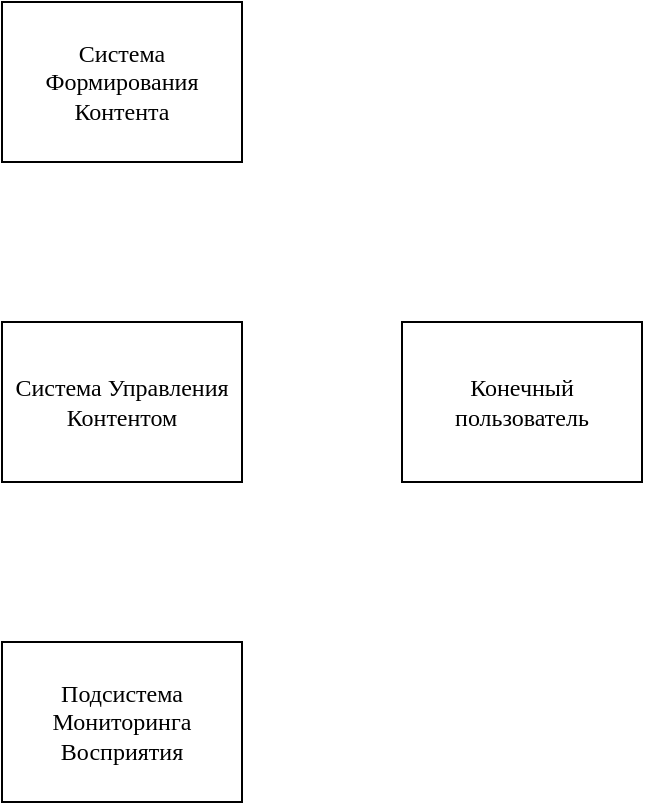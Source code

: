 <mxfile version="10.6.0" type="github"><diagram id="D7iKQ1cfmW3lZDFuZWMp" name="Page-1"><mxGraphModel dx="929" dy="537" grid="1" gridSize="10" guides="1" tooltips="1" connect="1" arrows="1" fold="1" page="1" pageScale="1" pageWidth="826" pageHeight="1169" math="0" shadow="0"><root><mxCell id="0"/><mxCell id="1" parent="0"/><mxCell id="l6epAWVt3fO6RBQjjSrR-1" value="Система Управления Контентом" style="rounded=0;whiteSpace=wrap;html=1;fontFamily=Times New Roman;" vertex="1" parent="1"><mxGeometry x="200" y="200" width="120" height="80" as="geometry"/></mxCell><mxCell id="l6epAWVt3fO6RBQjjSrR-2" value="Конечный пользователь" style="rounded=0;whiteSpace=wrap;html=1;fontFamily=Times New Roman;" vertex="1" parent="1"><mxGeometry x="400" y="200" width="120" height="80" as="geometry"/></mxCell><mxCell id="l6epAWVt3fO6RBQjjSrR-3" value="Подсистема Мониторинга Восприятия" style="rounded=0;whiteSpace=wrap;html=1;fontFamily=Times New Roman;" vertex="1" parent="1"><mxGeometry x="200" y="360" width="120" height="80" as="geometry"/></mxCell><mxCell id="l6epAWVt3fO6RBQjjSrR-4" value="Система Формирования Контента" style="rounded=0;whiteSpace=wrap;html=1;fontFamily=Times New Roman;" vertex="1" parent="1"><mxGeometry x="200" y="40" width="120" height="80" as="geometry"/></mxCell></root></mxGraphModel></diagram></mxfile>